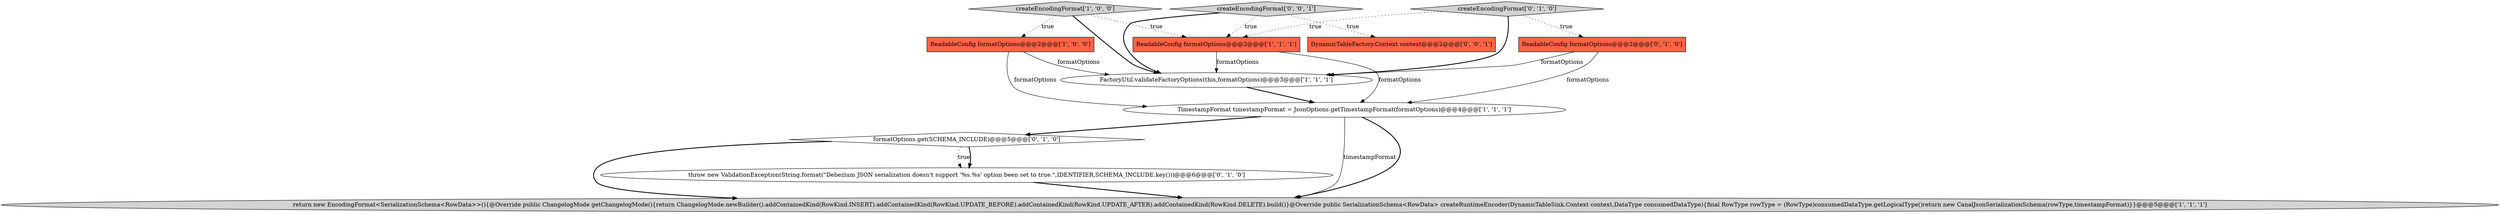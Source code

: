 digraph {
11 [style = filled, label = "createEncodingFormat['0', '0', '1']", fillcolor = lightgray, shape = diamond image = "AAA0AAABBB3BBB"];
9 [style = filled, label = "formatOptions.get(SCHEMA_INCLUDE)@@@5@@@['0', '1', '0']", fillcolor = white, shape = diamond image = "AAA1AAABBB2BBB"];
2 [style = filled, label = "ReadableConfig formatOptions@@@2@@@['1', '1', '1']", fillcolor = tomato, shape = box image = "AAA0AAABBB1BBB"];
0 [style = filled, label = "ReadableConfig formatOptions@@@2@@@['1', '0', '0']", fillcolor = tomato, shape = box image = "AAA0AAABBB1BBB"];
5 [style = filled, label = "createEncodingFormat['1', '0', '0']", fillcolor = lightgray, shape = diamond image = "AAA0AAABBB1BBB"];
6 [style = filled, label = "createEncodingFormat['0', '1', '0']", fillcolor = lightgray, shape = diamond image = "AAA0AAABBB2BBB"];
7 [style = filled, label = "ReadableConfig formatOptions@@@2@@@['0', '1', '0']", fillcolor = tomato, shape = box image = "AAA0AAABBB2BBB"];
8 [style = filled, label = "throw new ValidationException(String.format(\"Debezium JSON serialization doesn't support '%s.%s' option been set to true.\",IDENTIFIER,SCHEMA_INCLUDE.key()))@@@6@@@['0', '1', '0']", fillcolor = white, shape = ellipse image = "AAA1AAABBB2BBB"];
1 [style = filled, label = "FactoryUtil.validateFactoryOptions(this,formatOptions)@@@3@@@['1', '1', '1']", fillcolor = white, shape = ellipse image = "AAA0AAABBB1BBB"];
4 [style = filled, label = "return new EncodingFormat<SerializationSchema<RowData>>(){@Override public ChangelogMode getChangelogMode(){return ChangelogMode.newBuilder().addContainedKind(RowKind.INSERT).addContainedKind(RowKind.UPDATE_BEFORE).addContainedKind(RowKind.UPDATE_AFTER).addContainedKind(RowKind.DELETE).build()}@Override public SerializationSchema<RowData> createRuntimeEncoder(DynamicTableSink.Context context,DataType consumedDataType){final RowType rowType = (RowType)consumedDataType.getLogicalType()return new CanalJsonSerializationSchema(rowType,timestampFormat)}}@@@5@@@['1', '1', '1']", fillcolor = lightgray, shape = ellipse image = "AAA0AAABBB1BBB"];
3 [style = filled, label = "TimestampFormat timestampFormat = JsonOptions.getTimestampFormat(formatOptions)@@@4@@@['1', '1', '1']", fillcolor = white, shape = ellipse image = "AAA0AAABBB1BBB"];
10 [style = filled, label = "DynamicTableFactory.Context context@@@2@@@['0', '0', '1']", fillcolor = tomato, shape = box image = "AAA0AAABBB3BBB"];
5->0 [style = dotted, label="true"];
2->1 [style = solid, label="formatOptions"];
9->8 [style = dotted, label="true"];
3->4 [style = solid, label="timestampFormat"];
11->2 [style = dotted, label="true"];
11->10 [style = dotted, label="true"];
9->4 [style = bold, label=""];
8->4 [style = bold, label=""];
6->7 [style = dotted, label="true"];
5->1 [style = bold, label=""];
0->3 [style = solid, label="formatOptions"];
7->1 [style = solid, label="formatOptions"];
7->3 [style = solid, label="formatOptions"];
11->1 [style = bold, label=""];
1->3 [style = bold, label=""];
3->9 [style = bold, label=""];
9->8 [style = bold, label=""];
6->2 [style = dotted, label="true"];
0->1 [style = solid, label="formatOptions"];
6->1 [style = bold, label=""];
2->3 [style = solid, label="formatOptions"];
3->4 [style = bold, label=""];
5->2 [style = dotted, label="true"];
}
